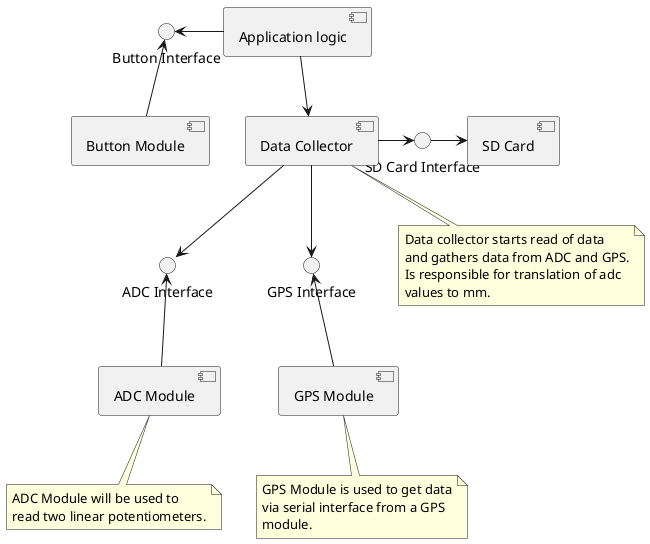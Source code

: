 @startuml Bahama Mama Telemetry Components

() "ADC Interface" as adc_if
() "GPS Interface" as gps_if
() "Button Interface" as btn_if
() "SD Card Interface" as sd_if

[adc] as "ADC Module"
[gps] as "GPS Module"
[sd] as "SD Card"
[btn] as "Button Module"

[data_collection] as "Data Collector"
[app_logic] as "Application logic"


adc_if <-- [adc]
gps_if <-- [gps]
sd_if -> [sd]

[data_collection] --> adc_if
[data_collection] --> gps_if
[data_collection] -> sd_if


[app_logic] --> [data_collection]
btn_if <- [app_logic]

btn_if <-- [btn]

note bottom of [adc]
    ADC Module will be used to
    read two linear potentiometers.
end note

note bottom of [gps]
    GPS Module is used to get data
    via serial interface from a GPS
    module.
end note

note bottom of [data_collection]
    Data collector starts read of data
    and gathers data from ADC and GPS.
    Is responsible for translation of adc
    values to mm.
end note

@enduml
